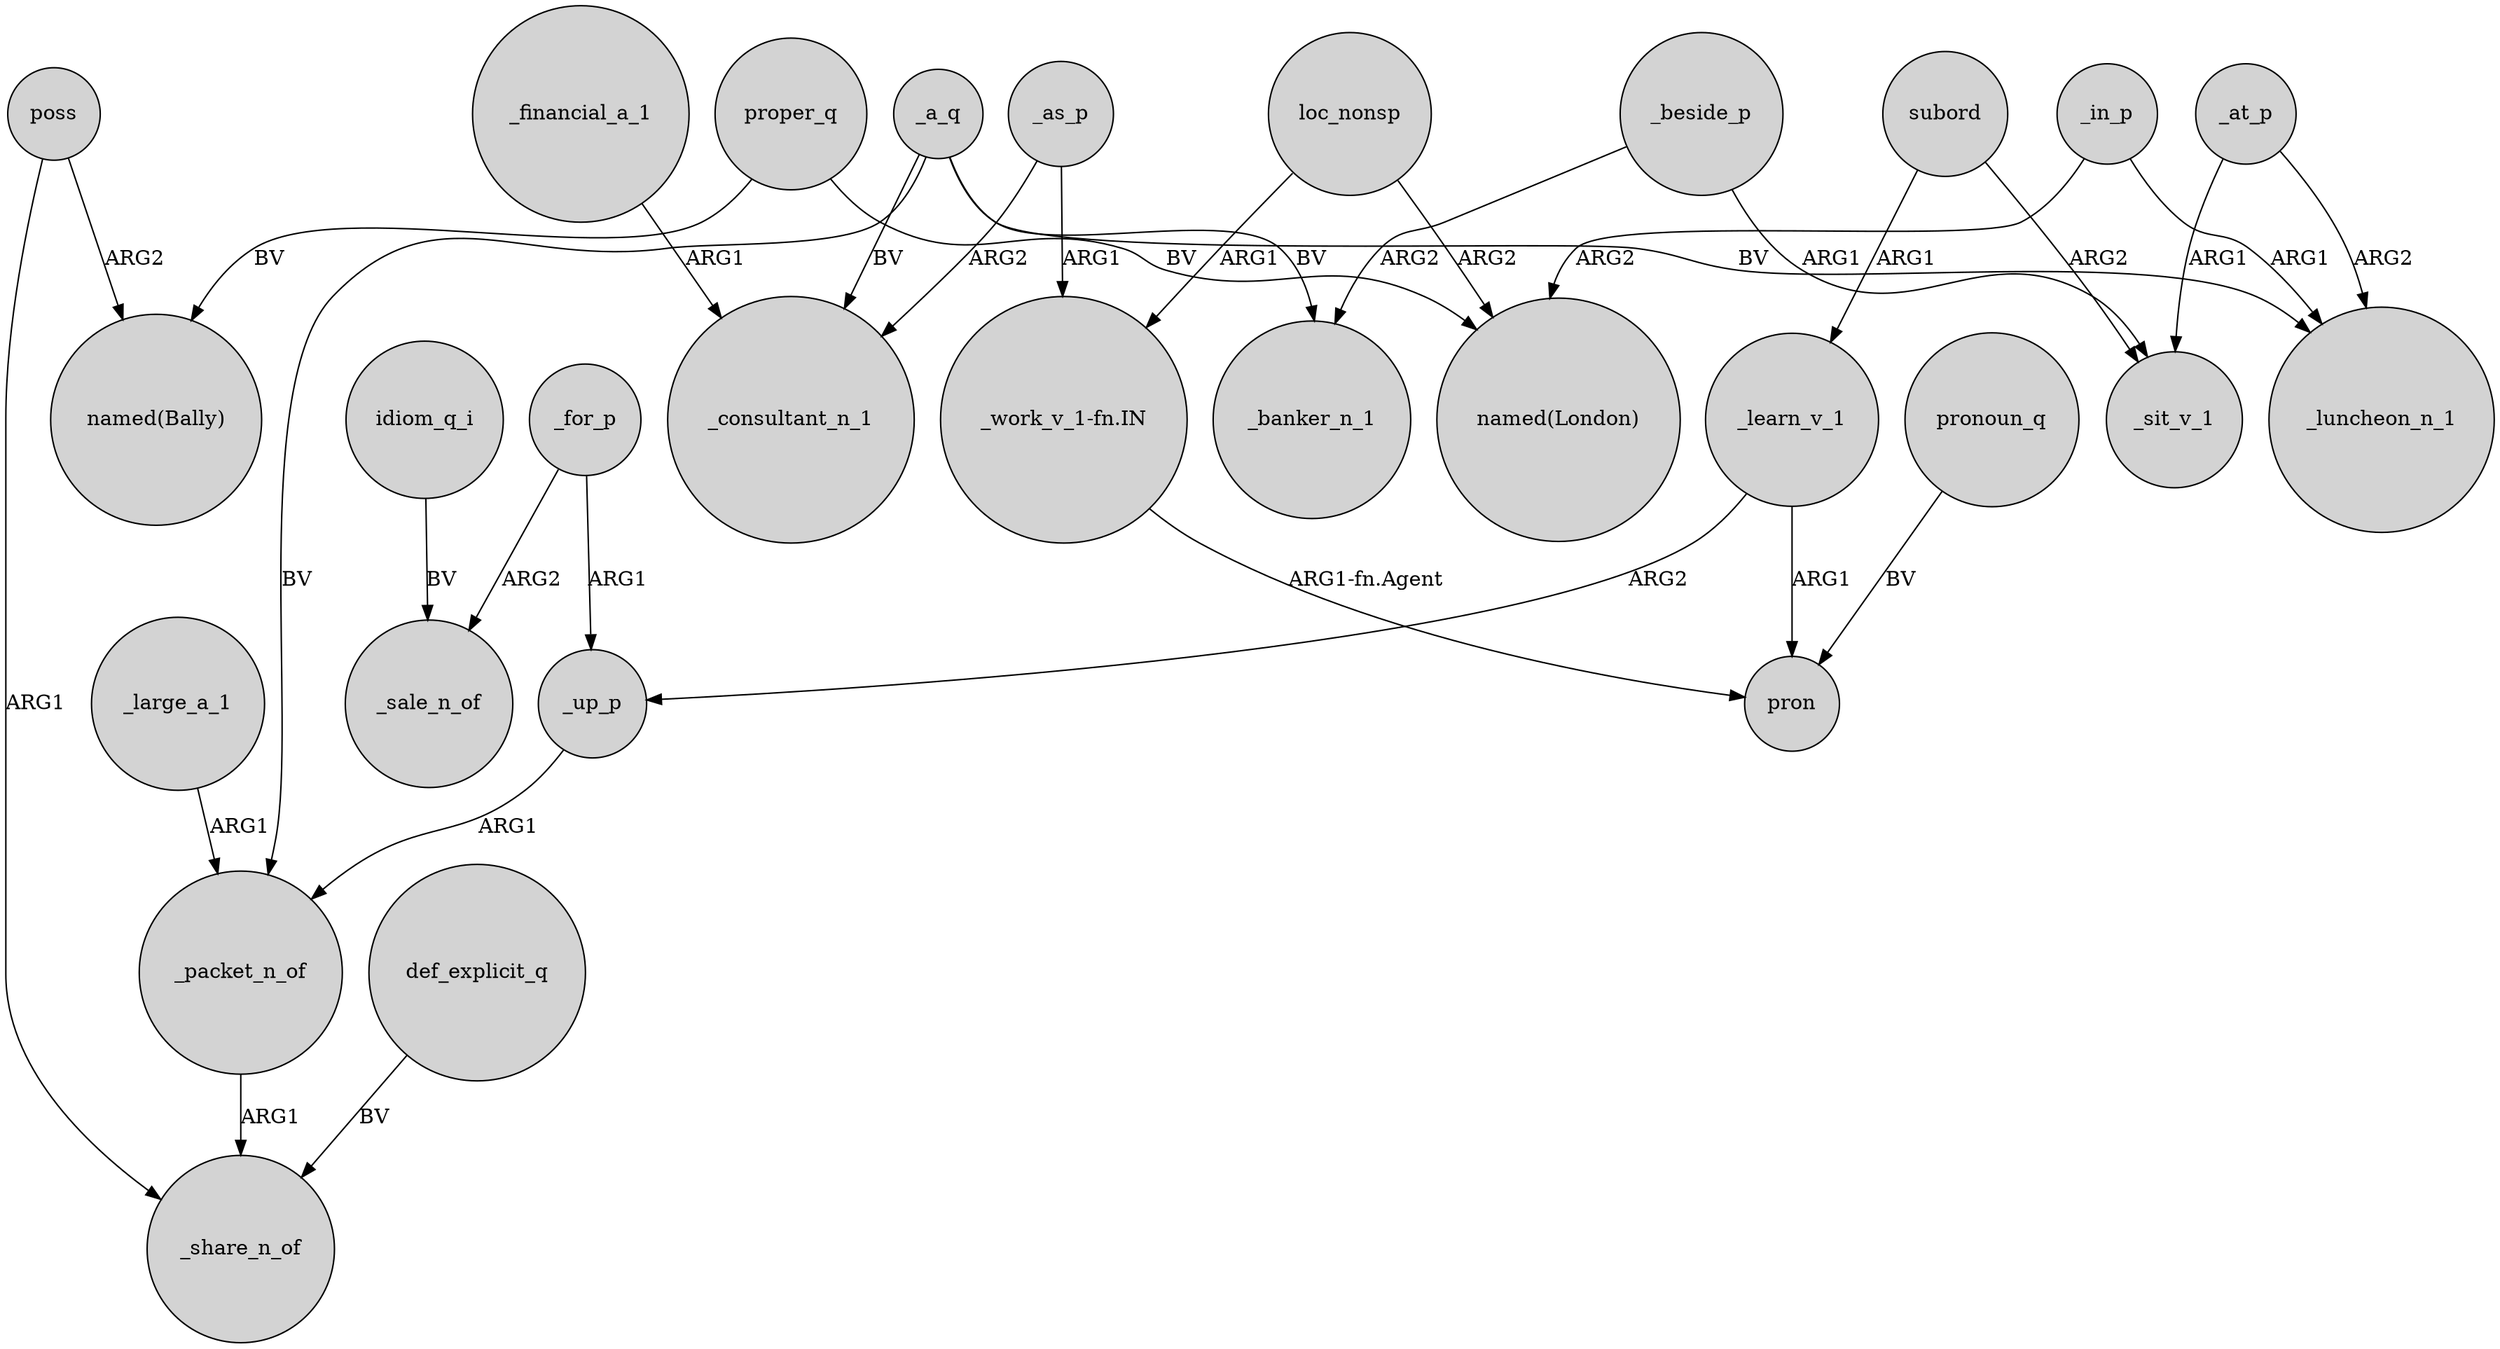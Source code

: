 digraph {
	node [shape=circle style=filled]
	proper_q -> "named(Bally)" [label=BV]
	_financial_a_1 -> _consultant_n_1 [label=ARG1]
	_a_q -> _luncheon_n_1 [label=BV]
	_packet_n_of -> _share_n_of [label=ARG1]
	poss -> "named(Bally)" [label=ARG2]
	_in_p -> "named(London)" [label=ARG2]
	_for_p -> _sale_n_of [label=ARG2]
	_as_p -> "_work_v_1-fn.IN" [label=ARG1]
	subord -> _learn_v_1 [label=ARG1]
	_learn_v_1 -> _up_p [label=ARG2]
	_up_p -> _packet_n_of [label=ARG1]
	_large_a_1 -> _packet_n_of [label=ARG1]
	_at_p -> _luncheon_n_1 [label=ARG2]
	_as_p -> _consultant_n_1 [label=ARG2]
	_learn_v_1 -> pron [label=ARG1]
	_beside_p -> _sit_v_1 [label=ARG1]
	pronoun_q -> pron [label=BV]
	idiom_q_i -> _sale_n_of [label=BV]
	_a_q -> _banker_n_1 [label=BV]
	"_work_v_1-fn.IN" -> pron [label="ARG1-fn.Agent"]
	_a_q -> _consultant_n_1 [label=BV]
	_at_p -> _sit_v_1 [label=ARG1]
	loc_nonsp -> "named(London)" [label=ARG2]
	proper_q -> "named(London)" [label=BV]
	_beside_p -> _banker_n_1 [label=ARG2]
	loc_nonsp -> "_work_v_1-fn.IN" [label=ARG1]
	poss -> _share_n_of [label=ARG1]
	def_explicit_q -> _share_n_of [label=BV]
	_in_p -> _luncheon_n_1 [label=ARG1]
	_a_q -> _packet_n_of [label=BV]
	_for_p -> _up_p [label=ARG1]
	subord -> _sit_v_1 [label=ARG2]
}
